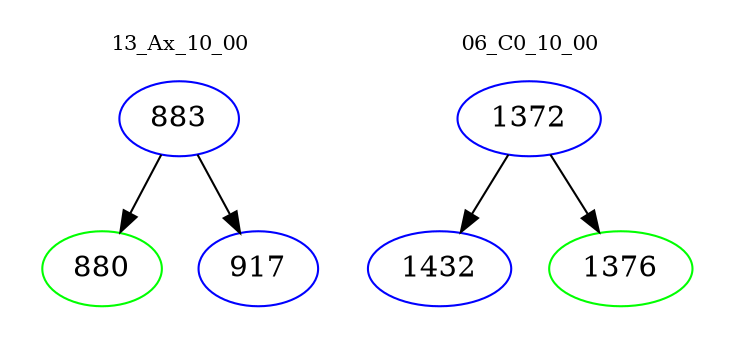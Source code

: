 digraph{
subgraph cluster_0 {
color = white
label = "13_Ax_10_00";
fontsize=10;
T0_883 [label="883", color="blue"]
T0_883 -> T0_880 [color="black"]
T0_880 [label="880", color="green"]
T0_883 -> T0_917 [color="black"]
T0_917 [label="917", color="blue"]
}
subgraph cluster_1 {
color = white
label = "06_C0_10_00";
fontsize=10;
T1_1372 [label="1372", color="blue"]
T1_1372 -> T1_1432 [color="black"]
T1_1432 [label="1432", color="blue"]
T1_1372 -> T1_1376 [color="black"]
T1_1376 [label="1376", color="green"]
}
}
